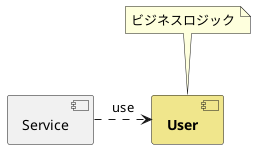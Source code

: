 @startuml

[Service] as Service
[**User**] as User #Khaki

Service .right.> User: use

note top of User: ビジネスロジック

@enduml
